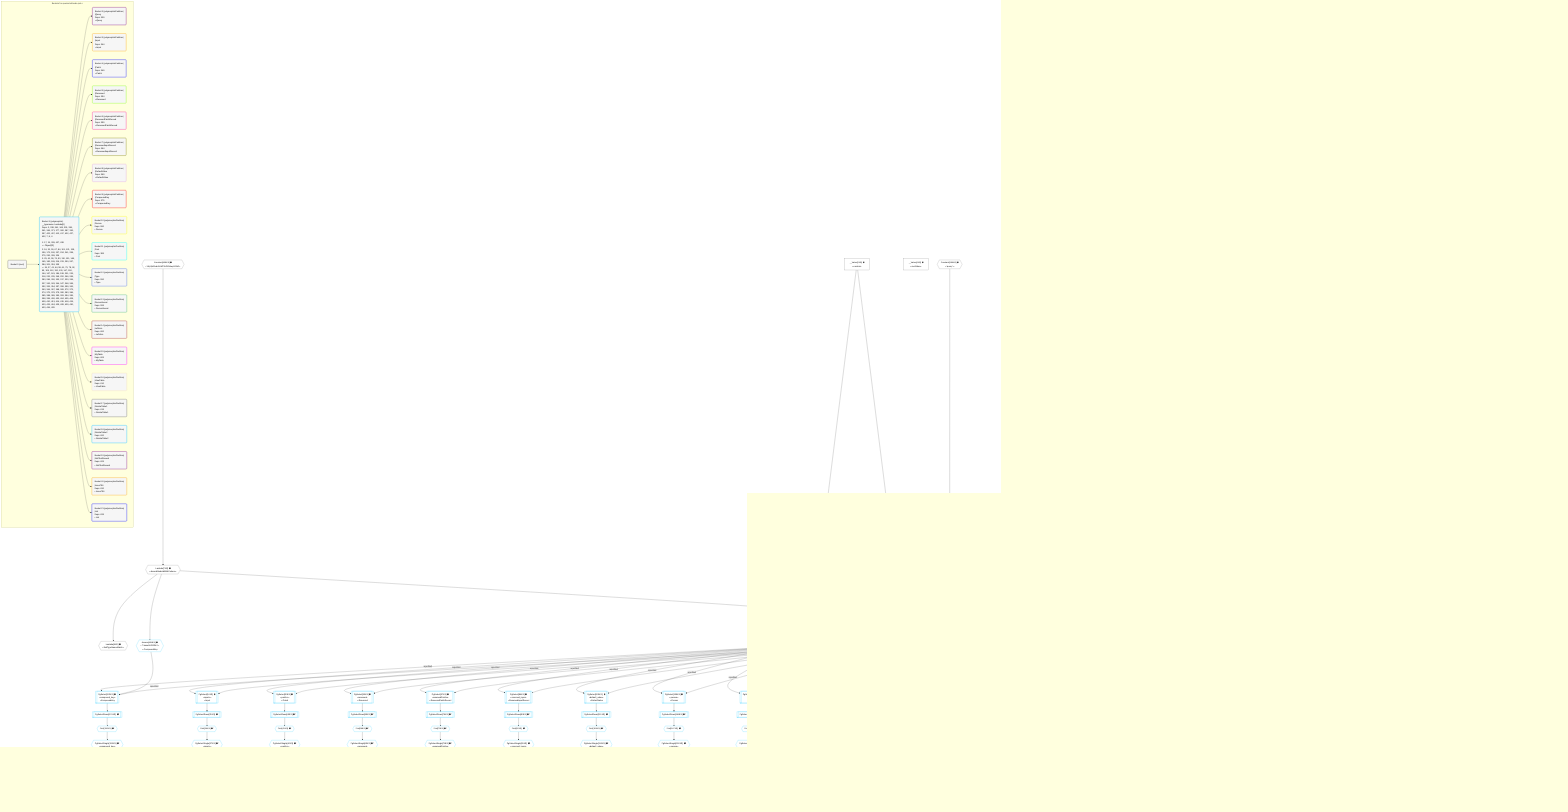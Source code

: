 %%{init: {'themeVariables': { 'fontSize': '12px'}}}%%
graph TD
    classDef path fill:#eee,stroke:#000,color:#000
    classDef plan fill:#fff,stroke-width:1px,color:#000
    classDef itemplan fill:#fff,stroke-width:2px,color:#000
    classDef unbatchedplan fill:#dff,stroke-width:1px,color:#000
    classDef sideeffectplan fill:#fcc,stroke-width:2px,color:#000
    classDef bucket fill:#f6f6f6,color:#000,stroke-width:2px,text-align:left

    subgraph "Buckets for queries/v4/node-just-c"
    Bucket0("Bucket 0 (root)"):::bucket
    Bucket1("Bucket 1 (polymorphic)<br />__typename: Lambda[8]<br />Deps: 2, 338, 341, 346, 351, 356, 361, 366, 371, 377, 382, 387, 392, 397, 402, 407, 412, 417, 422, 427, 432, 7, 8, 4<br /><br />1: 17, 19, 339, 437, 438<br />ᐳ: Object[21]<br />2: 16, 33, 50, 67, 84, 101, 121, 139, 156, 173, 190, 207, 224, 241, 258, 275, 292, 309, 326<br />3: 25, 42, 59, 76, 93, 110, 131, 148, 165, 182, 199, 216, 233, 250, 267, 284, 301, 318, 335<br />ᐳ: 24, 27, 41, 44, 58, 61, 75, 78, 92, 95, 109, 112, 130, 133, 147, 150, 164, 167, 181, 184, 198, 201, 215, 218, 232, 235, 249, 252, 266, 269, 283, 286, 300, 303, 317, 320, 334, 337, 342, 343, 344, 347, 348, 349, 352, 353, 354, 357, 358, 359, 362, 363, 364, 367, 368, 369, 372, 373, 374, 375, 378, 379, 380, 383, 384, 385, 388, 389, 390, 393, 394, 395, 398, 399, 400, 403, 404, 405, 408, 409, 410, 413, 414, 415, 418, 419, 420, 423, 424, 425, 428, 429, 430, 433, 434, 435"):::bucket
    Bucket2("Bucket 2 (polymorphicPartition)<br />|Query<br />Deps: 339<br />ᐳQuery"):::bucket
    Bucket3("Bucket 3 (polymorphicPartition)<br />|Input<br />Deps: 344<br />ᐳInput"):::bucket
    Bucket4("Bucket 4 (polymorphicPartition)<br />|Patch<br />Deps: 349<br />ᐳPatch"):::bucket
    Bucket5("Bucket 5 (polymorphicPartition)<br />|Reserved<br />Deps: 354<br />ᐳReserved"):::bucket
    Bucket6("Bucket 6 (polymorphicPartition)<br />|ReservedPatchRecord<br />Deps: 359<br />ᐳReservedPatchRecord"):::bucket
    Bucket7("Bucket 7 (polymorphicPartition)<br />|ReservedInputRecord<br />Deps: 364<br />ᐳReservedInputRecord"):::bucket
    Bucket8("Bucket 8 (polymorphicPartition)<br />|DefaultValue<br />Deps: 369<br />ᐳDefaultValue"):::bucket
    Bucket9("Bucket 9 (polymorphicPartition)<br />|CompoundKey<br />Deps: 375<br />ᐳCompoundKey"):::bucket
    Bucket10("Bucket 10 (polymorphicPartition)<br />|Person<br />Deps: 380<br />ᐳPerson"):::bucket
    Bucket11("Bucket 11 (polymorphicPartition)<br />|Post<br />Deps: 385<br />ᐳPost"):::bucket
    Bucket12("Bucket 12 (polymorphicPartition)<br />|Type<br />Deps: 390<br />ᐳType"):::bucket
    Bucket13("Bucket 13 (polymorphicPartition)<br />|PersonSecret<br />Deps: 395<br />ᐳPersonSecret"):::bucket
    Bucket14("Bucket 14 (polymorphicPartition)<br />|LeftArm<br />Deps: 400<br />ᐳLeftArm"):::bucket
    Bucket15("Bucket 15 (polymorphicPartition)<br />|MyTable<br />Deps: 405<br />ᐳMyTable"):::bucket
    Bucket16("Bucket 16 (polymorphicPartition)<br />|ViewTable<br />Deps: 410<br />ᐳViewTable"):::bucket
    Bucket17("Bucket 17 (polymorphicPartition)<br />|SimilarTable1<br />Deps: 415<br />ᐳSimilarTable1"):::bucket
    Bucket18("Bucket 18 (polymorphicPartition)<br />|SimilarTable2<br />Deps: 420<br />ᐳSimilarTable2"):::bucket
    Bucket19("Bucket 19 (polymorphicPartition)<br />|NullTestRecord<br />Deps: 425<br />ᐳNullTestRecord"):::bucket
    Bucket20("Bucket 20 (polymorphicPartition)<br />|Issue756<br />Deps: 430<br />ᐳIssue756"):::bucket
    Bucket21("Bucket 21 (polymorphicPartition)<br />|List<br />Deps: 435<br />ᐳList"):::bucket
    end
    Bucket0 --> Bucket1
    Bucket1 --> Bucket2 & Bucket3 & Bucket4 & Bucket5 & Bucket6 & Bucket7 & Bucket8 & Bucket9 & Bucket10 & Bucket11 & Bucket12 & Bucket13 & Bucket14 & Bucket15 & Bucket16 & Bucket17 & Bucket18 & Bucket19 & Bucket20 & Bucket21

    %% plan dependencies
    Lambda7{{"Lambda[7∈0] ➊<br />ᐸdecodeNodeIdWithCodecsᐳ"}}:::plan
    Constant439{{"Constant[439∈0] ➊<br />ᐸ'WyJjb21wb3VuZF9rZXlzIiwyLDNd'ᐳ"}}:::plan
    Constant439 --> Lambda7
    Lambda8{{"Lambda[8∈0] ➊<br />ᐸfindTypeNameMatchᐳ"}}:::plan
    Lambda7 --> Lambda8
    __Value2["__Value[2∈0] ➊<br />ᐸcontextᐳ"]:::plan
    __Value4["__Value[4∈0] ➊<br />ᐸrootValueᐳ"]:::plan
    Constant338{{"Constant[338∈0] ➊<br />ᐸ'query'ᐳ"}}:::plan
    Constant341{{"Constant[341∈0] ➊<br />ᐸ'inputs'ᐳ"}}:::plan
    Constant346{{"Constant[346∈0] ➊<br />ᐸ'patchs'ᐳ"}}:::plan
    Constant351{{"Constant[351∈0] ➊<br />ᐸ'reserveds'ᐳ"}}:::plan
    Constant356{{"Constant[356∈0] ➊<br />ᐸ'reservedPatchs'ᐳ"}}:::plan
    Constant361{{"Constant[361∈0] ➊<br />ᐸ'reserved_inputs'ᐳ"}}:::plan
    Constant366{{"Constant[366∈0] ➊<br />ᐸ'default_values'ᐳ"}}:::plan
    Constant371{{"Constant[371∈0] ➊<br />ᐸ'compound_keys'ᐳ"}}:::plan
    Constant377{{"Constant[377∈0] ➊<br />ᐸ'people'ᐳ"}}:::plan
    Constant382{{"Constant[382∈0] ➊<br />ᐸ'posts'ᐳ"}}:::plan
    Constant387{{"Constant[387∈0] ➊<br />ᐸ'types'ᐳ"}}:::plan
    Constant392{{"Constant[392∈0] ➊<br />ᐸ'person_secrets'ᐳ"}}:::plan
    Constant397{{"Constant[397∈0] ➊<br />ᐸ'left_arms'ᐳ"}}:::plan
    Constant402{{"Constant[402∈0] ➊<br />ᐸ'my_tables'ᐳ"}}:::plan
    Constant407{{"Constant[407∈0] ➊<br />ᐸ'view_tables'ᐳ"}}:::plan
    Constant412{{"Constant[412∈0] ➊<br />ᐸ'similar_table_1S'ᐳ"}}:::plan
    Constant417{{"Constant[417∈0] ➊<br />ᐸ'similar_table_2S'ᐳ"}}:::plan
    Constant422{{"Constant[422∈0] ➊<br />ᐸ'null_test_records'ᐳ"}}:::plan
    Constant427{{"Constant[427∈0] ➊<br />ᐸ'issue756S'ᐳ"}}:::plan
    Constant432{{"Constant[432∈0] ➊<br />ᐸ'lists'ᐳ"}}:::plan
    PgSelect121[["PgSelect[121∈1] ➊<br />ᐸcompound_keyᐳ<br />ᐳCompoundKey"]]:::plan
    Object21{{"Object[21∈1] ➊^<br />ᐸ{pgSettings,withPgClient}ᐳ"}}:::plan
    Access437{{"Access[437∈1] ➊<br />ᐸ7.base64JSON.1ᐳ<br />ᐳInput<br />ᐳPatch<br />ᐳReserved<br />ᐳReservedPatchRecord<br />ᐳReservedInputRecord<br />ᐳDefaultValue<br />ᐳCompoundKey<br />ᐳPerson<br />ᐳPost<br />ᐳType<br />ᐳPersonSecret<br />ᐳLeftArm<br />ᐳMyTable<br />ᐳViewTable<br />ᐳSimilarTable1<br />ᐳSimilarTable2<br />ᐳNullTestRecord<br />ᐳIssue756<br />ᐳList"}}:::plan
    Access438{{"Access[438∈1] ➊<br />ᐸ7.base64JSON.2ᐳ<br />ᐳCompoundKey"}}:::plan
    Access437 -->|rejectNull| PgSelect121
    Access438 -->|rejectNull| PgSelect121
    Object21 --> PgSelect121
    List374{{"List[374∈1] ➊^<br />ᐸ371,372,373ᐳ"}}:::plan
    PgClassExpression372{{"PgClassExpression[372∈1] ➊^<br />ᐸ__compound...rson_id_1”ᐳ"}}:::plan
    PgClassExpression373{{"PgClassExpression[373∈1] ➊^<br />ᐸ__compound...rson_id_2”ᐳ"}}:::plan
    Constant371 & PgClassExpression372 & PgClassExpression373 --> List374
    PgSelect16[["PgSelect[16∈1] ➊<br />ᐸinputsᐳ<br />ᐳInput"]]:::plan
    Access437 -->|rejectNull| PgSelect16
    Object21 --> PgSelect16
    Access17{{"Access[17∈1] ➊<br />ᐸ2.pgSettingsᐳ<br />ᐳInput<br />ᐳPatch<br />ᐳReserved<br />ᐳReservedPatchRecord<br />ᐳReservedInputRecord<br />ᐳDefaultValue<br />ᐳCompoundKey<br />ᐳPerson<br />ᐳPost<br />ᐳType<br />ᐳPersonSecret<br />ᐳLeftArm<br />ᐳMyTable<br />ᐳViewTable<br />ᐳSimilarTable1<br />ᐳSimilarTable2<br />ᐳNullTestRecord<br />ᐳIssue756<br />ᐳList"}}:::plan
    Access19{{"Access[19∈1] ➊<br />ᐸ2.withPgClientᐳ<br />ᐳInput<br />ᐳPatch<br />ᐳReserved<br />ᐳReservedPatchRecord<br />ᐳReservedInputRecord<br />ᐳDefaultValue<br />ᐳCompoundKey<br />ᐳPerson<br />ᐳPost<br />ᐳType<br />ᐳPersonSecret<br />ᐳLeftArm<br />ᐳMyTable<br />ᐳViewTable<br />ᐳSimilarTable1<br />ᐳSimilarTable2<br />ᐳNullTestRecord<br />ᐳIssue756<br />ᐳList"}}:::plan
    Access17 & Access19 --> Object21
    PgSelect33[["PgSelect[33∈1] ➊<br />ᐸpatchsᐳ<br />ᐳPatch"]]:::plan
    Access437 -->|rejectNull| PgSelect33
    Object21 --> PgSelect33
    PgSelect50[["PgSelect[50∈1] ➊<br />ᐸreservedᐳ<br />ᐳReserved"]]:::plan
    Access437 -->|rejectNull| PgSelect50
    Object21 --> PgSelect50
    PgSelect67[["PgSelect[67∈1] ➊<br />ᐸreservedPatchsᐳ<br />ᐳReservedPatchRecord"]]:::plan
    Access437 -->|rejectNull| PgSelect67
    Object21 --> PgSelect67
    PgSelect84[["PgSelect[84∈1] ➊<br />ᐸreserved_inputᐳ<br />ᐳReservedInputRecord"]]:::plan
    Access437 -->|rejectNull| PgSelect84
    Object21 --> PgSelect84
    PgSelect101[["PgSelect[101∈1] ➊<br />ᐸdefault_valueᐳ<br />ᐳDefaultValue"]]:::plan
    Access437 -->|rejectNull| PgSelect101
    Object21 --> PgSelect101
    PgSelect139[["PgSelect[139∈1] ➊<br />ᐸpersonᐳ<br />ᐳPerson"]]:::plan
    Access437 -->|rejectNull| PgSelect139
    Object21 --> PgSelect139
    PgSelect156[["PgSelect[156∈1] ➊<br />ᐸpostᐳ<br />ᐳPost"]]:::plan
    Access437 -->|rejectNull| PgSelect156
    Object21 --> PgSelect156
    PgSelect173[["PgSelect[173∈1] ➊<br />ᐸtypesᐳ<br />ᐳType"]]:::plan
    Access437 -->|rejectNull| PgSelect173
    Object21 --> PgSelect173
    PgSelect190[["PgSelect[190∈1] ➊<br />ᐸperson_secretᐳ<br />ᐳPersonSecret"]]:::plan
    Access437 -->|rejectNull| PgSelect190
    Object21 --> PgSelect190
    PgSelect207[["PgSelect[207∈1] ➊<br />ᐸleft_armᐳ<br />ᐳLeftArm"]]:::plan
    Access437 -->|rejectNull| PgSelect207
    Object21 --> PgSelect207
    PgSelect224[["PgSelect[224∈1] ➊<br />ᐸmy_tableᐳ<br />ᐳMyTable"]]:::plan
    Access437 -->|rejectNull| PgSelect224
    Object21 --> PgSelect224
    PgSelect241[["PgSelect[241∈1] ➊<br />ᐸview_tableᐳ<br />ᐳViewTable"]]:::plan
    Access437 -->|rejectNull| PgSelect241
    Object21 --> PgSelect241
    PgSelect258[["PgSelect[258∈1] ➊<br />ᐸsimilar_table_1ᐳ<br />ᐳSimilarTable1"]]:::plan
    Access437 -->|rejectNull| PgSelect258
    Object21 --> PgSelect258
    PgSelect275[["PgSelect[275∈1] ➊<br />ᐸsimilar_table_2ᐳ<br />ᐳSimilarTable2"]]:::plan
    Access437 -->|rejectNull| PgSelect275
    Object21 --> PgSelect275
    PgSelect292[["PgSelect[292∈1] ➊<br />ᐸnull_test_recordᐳ<br />ᐳNullTestRecord"]]:::plan
    Access437 -->|rejectNull| PgSelect292
    Object21 --> PgSelect292
    PgSelect309[["PgSelect[309∈1] ➊<br />ᐸissue756ᐳ<br />ᐳIssue756"]]:::plan
    Access437 -->|rejectNull| PgSelect309
    Object21 --> PgSelect309
    PgSelect326[["PgSelect[326∈1] ➊<br />ᐸlistsᐳ<br />ᐳList"]]:::plan
    Access437 -->|rejectNull| PgSelect326
    Object21 --> PgSelect326
    List343{{"List[343∈1] ➊^<br />ᐸ341,342ᐳ"}}:::plan
    PgClassExpression342{{"PgClassExpression[342∈1] ➊^<br />ᐸ__inputs__.”id”ᐳ"}}:::plan
    Constant341 & PgClassExpression342 --> List343
    List348{{"List[348∈1] ➊^<br />ᐸ346,347ᐳ"}}:::plan
    PgClassExpression347{{"PgClassExpression[347∈1] ➊^<br />ᐸ__patchs__.”id”ᐳ"}}:::plan
    Constant346 & PgClassExpression347 --> List348
    List353{{"List[353∈1] ➊^<br />ᐸ351,352ᐳ"}}:::plan
    PgClassExpression352{{"PgClassExpression[352∈1] ➊^<br />ᐸ__reserved__.”id”ᐳ"}}:::plan
    Constant351 & PgClassExpression352 --> List353
    List358{{"List[358∈1] ➊^<br />ᐸ356,357ᐳ"}}:::plan
    PgClassExpression357{{"PgClassExpression[357∈1] ➊^<br />ᐸ__reserved...chs__.”id”ᐳ"}}:::plan
    Constant356 & PgClassExpression357 --> List358
    List363{{"List[363∈1] ➊^<br />ᐸ361,362ᐳ"}}:::plan
    PgClassExpression362{{"PgClassExpression[362∈1] ➊^<br />ᐸ__reserved_input__.”id”ᐳ"}}:::plan
    Constant361 & PgClassExpression362 --> List363
    List368{{"List[368∈1] ➊^<br />ᐸ366,367ᐳ"}}:::plan
    PgClassExpression367{{"PgClassExpression[367∈1] ➊^<br />ᐸ__default_value__.”id”ᐳ"}}:::plan
    Constant366 & PgClassExpression367 --> List368
    List379{{"List[379∈1] ➊^<br />ᐸ377,378ᐳ"}}:::plan
    PgClassExpression378{{"PgClassExpression[378∈1] ➊^<br />ᐸ__person__.”id”ᐳ"}}:::plan
    Constant377 & PgClassExpression378 --> List379
    List384{{"List[384∈1] ➊^<br />ᐸ382,383ᐳ"}}:::plan
    PgClassExpression383{{"PgClassExpression[383∈1] ➊^<br />ᐸ__post__.”id”ᐳ"}}:::plan
    Constant382 & PgClassExpression383 --> List384
    List389{{"List[389∈1] ➊^<br />ᐸ387,388ᐳ"}}:::plan
    PgClassExpression388{{"PgClassExpression[388∈1] ➊^<br />ᐸ__types__.”id”ᐳ"}}:::plan
    Constant387 & PgClassExpression388 --> List389
    List394{{"List[394∈1] ➊^<br />ᐸ392,393ᐳ"}}:::plan
    PgClassExpression393{{"PgClassExpression[393∈1] ➊^<br />ᐸ__person_s...person_id”ᐳ"}}:::plan
    Constant392 & PgClassExpression393 --> List394
    List399{{"List[399∈1] ➊^<br />ᐸ397,398ᐳ"}}:::plan
    PgClassExpression398{{"PgClassExpression[398∈1] ➊^<br />ᐸ__left_arm__.”id”ᐳ"}}:::plan
    Constant397 & PgClassExpression398 --> List399
    List404{{"List[404∈1] ➊^<br />ᐸ402,403ᐳ"}}:::plan
    PgClassExpression403{{"PgClassExpression[403∈1] ➊^<br />ᐸ__my_table__.”id”ᐳ"}}:::plan
    Constant402 & PgClassExpression403 --> List404
    List409{{"List[409∈1] ➊^<br />ᐸ407,408ᐳ"}}:::plan
    PgClassExpression408{{"PgClassExpression[408∈1] ➊^<br />ᐸ__view_table__.”id”ᐳ"}}:::plan
    Constant407 & PgClassExpression408 --> List409
    List414{{"List[414∈1] ➊^<br />ᐸ412,413ᐳ"}}:::plan
    PgClassExpression413{{"PgClassExpression[413∈1] ➊^<br />ᐸ__similar_...e_1__.”id”ᐳ"}}:::plan
    Constant412 & PgClassExpression413 --> List414
    List419{{"List[419∈1] ➊^<br />ᐸ417,418ᐳ"}}:::plan
    PgClassExpression418{{"PgClassExpression[418∈1] ➊^<br />ᐸ__similar_...e_2__.”id”ᐳ"}}:::plan
    Constant417 & PgClassExpression418 --> List419
    List424{{"List[424∈1] ➊^<br />ᐸ422,423ᐳ"}}:::plan
    PgClassExpression423{{"PgClassExpression[423∈1] ➊^<br />ᐸ__null_tes...ord__.”id”ᐳ"}}:::plan
    Constant422 & PgClassExpression423 --> List424
    List429{{"List[429∈1] ➊^<br />ᐸ427,428ᐳ"}}:::plan
    PgClassExpression428{{"PgClassExpression[428∈1] ➊^<br />ᐸ__issue756__.”id”ᐳ"}}:::plan
    Constant427 & PgClassExpression428 --> List429
    List434{{"List[434∈1] ➊^<br />ᐸ432,433ᐳ"}}:::plan
    PgClassExpression433{{"PgClassExpression[433∈1] ➊^<br />ᐸ__lists__.”id”ᐳ"}}:::plan
    Constant432 & PgClassExpression433 --> List434
    __Value2 --> Access17
    __Value2 --> Access19
    First24{{"First[24∈1] ➊^"}}:::plan
    PgSelectRows25[["PgSelectRows[25∈1] ➊^"]]:::plan
    PgSelectRows25 --> First24
    PgSelect16 --> PgSelectRows25
    PgSelectSingle27{{"PgSelectSingle[27∈1] ➊^<br />ᐸinputsᐳ"}}:::plan
    First24 --> PgSelectSingle27
    First41{{"First[41∈1] ➊^"}}:::plan
    PgSelectRows42[["PgSelectRows[42∈1] ➊^"]]:::plan
    PgSelectRows42 --> First41
    PgSelect33 --> PgSelectRows42
    PgSelectSingle44{{"PgSelectSingle[44∈1] ➊^<br />ᐸpatchsᐳ"}}:::plan
    First41 --> PgSelectSingle44
    First58{{"First[58∈1] ➊^"}}:::plan
    PgSelectRows59[["PgSelectRows[59∈1] ➊^"]]:::plan
    PgSelectRows59 --> First58
    PgSelect50 --> PgSelectRows59
    PgSelectSingle61{{"PgSelectSingle[61∈1] ➊^<br />ᐸreservedᐳ"}}:::plan
    First58 --> PgSelectSingle61
    First75{{"First[75∈1] ➊^"}}:::plan
    PgSelectRows76[["PgSelectRows[76∈1] ➊^"]]:::plan
    PgSelectRows76 --> First75
    PgSelect67 --> PgSelectRows76
    PgSelectSingle78{{"PgSelectSingle[78∈1] ➊^<br />ᐸreservedPatchsᐳ"}}:::plan
    First75 --> PgSelectSingle78
    First92{{"First[92∈1] ➊^"}}:::plan
    PgSelectRows93[["PgSelectRows[93∈1] ➊^"]]:::plan
    PgSelectRows93 --> First92
    PgSelect84 --> PgSelectRows93
    PgSelectSingle95{{"PgSelectSingle[95∈1] ➊^<br />ᐸreserved_inputᐳ"}}:::plan
    First92 --> PgSelectSingle95
    First109{{"First[109∈1] ➊^"}}:::plan
    PgSelectRows110[["PgSelectRows[110∈1] ➊^"]]:::plan
    PgSelectRows110 --> First109
    PgSelect101 --> PgSelectRows110
    PgSelectSingle112{{"PgSelectSingle[112∈1] ➊^<br />ᐸdefault_valueᐳ"}}:::plan
    First109 --> PgSelectSingle112
    First130{{"First[130∈1] ➊^"}}:::plan
    PgSelectRows131[["PgSelectRows[131∈1] ➊^"]]:::plan
    PgSelectRows131 --> First130
    PgSelect121 --> PgSelectRows131
    PgSelectSingle133{{"PgSelectSingle[133∈1] ➊^<br />ᐸcompound_keyᐳ"}}:::plan
    First130 --> PgSelectSingle133
    First147{{"First[147∈1] ➊^"}}:::plan
    PgSelectRows148[["PgSelectRows[148∈1] ➊^"]]:::plan
    PgSelectRows148 --> First147
    PgSelect139 --> PgSelectRows148
    PgSelectSingle150{{"PgSelectSingle[150∈1] ➊^<br />ᐸpersonᐳ"}}:::plan
    First147 --> PgSelectSingle150
    First164{{"First[164∈1] ➊^"}}:::plan
    PgSelectRows165[["PgSelectRows[165∈1] ➊^"]]:::plan
    PgSelectRows165 --> First164
    PgSelect156 --> PgSelectRows165
    PgSelectSingle167{{"PgSelectSingle[167∈1] ➊^<br />ᐸpostᐳ"}}:::plan
    First164 --> PgSelectSingle167
    First181{{"First[181∈1] ➊^"}}:::plan
    PgSelectRows182[["PgSelectRows[182∈1] ➊^"]]:::plan
    PgSelectRows182 --> First181
    PgSelect173 --> PgSelectRows182
    PgSelectSingle184{{"PgSelectSingle[184∈1] ➊^<br />ᐸtypesᐳ"}}:::plan
    First181 --> PgSelectSingle184
    First198{{"First[198∈1] ➊^"}}:::plan
    PgSelectRows199[["PgSelectRows[199∈1] ➊^"]]:::plan
    PgSelectRows199 --> First198
    PgSelect190 --> PgSelectRows199
    PgSelectSingle201{{"PgSelectSingle[201∈1] ➊^<br />ᐸperson_secretᐳ"}}:::plan
    First198 --> PgSelectSingle201
    First215{{"First[215∈1] ➊^"}}:::plan
    PgSelectRows216[["PgSelectRows[216∈1] ➊^"]]:::plan
    PgSelectRows216 --> First215
    PgSelect207 --> PgSelectRows216
    PgSelectSingle218{{"PgSelectSingle[218∈1] ➊^<br />ᐸleft_armᐳ"}}:::plan
    First215 --> PgSelectSingle218
    First232{{"First[232∈1] ➊^"}}:::plan
    PgSelectRows233[["PgSelectRows[233∈1] ➊^"]]:::plan
    PgSelectRows233 --> First232
    PgSelect224 --> PgSelectRows233
    PgSelectSingle235{{"PgSelectSingle[235∈1] ➊^<br />ᐸmy_tableᐳ"}}:::plan
    First232 --> PgSelectSingle235
    First249{{"First[249∈1] ➊^"}}:::plan
    PgSelectRows250[["PgSelectRows[250∈1] ➊^"]]:::plan
    PgSelectRows250 --> First249
    PgSelect241 --> PgSelectRows250
    PgSelectSingle252{{"PgSelectSingle[252∈1] ➊^<br />ᐸview_tableᐳ"}}:::plan
    First249 --> PgSelectSingle252
    First266{{"First[266∈1] ➊^"}}:::plan
    PgSelectRows267[["PgSelectRows[267∈1] ➊^"]]:::plan
    PgSelectRows267 --> First266
    PgSelect258 --> PgSelectRows267
    PgSelectSingle269{{"PgSelectSingle[269∈1] ➊^<br />ᐸsimilar_table_1ᐳ"}}:::plan
    First266 --> PgSelectSingle269
    First283{{"First[283∈1] ➊^"}}:::plan
    PgSelectRows284[["PgSelectRows[284∈1] ➊^"]]:::plan
    PgSelectRows284 --> First283
    PgSelect275 --> PgSelectRows284
    PgSelectSingle286{{"PgSelectSingle[286∈1] ➊^<br />ᐸsimilar_table_2ᐳ"}}:::plan
    First283 --> PgSelectSingle286
    First300{{"First[300∈1] ➊^"}}:::plan
    PgSelectRows301[["PgSelectRows[301∈1] ➊^"]]:::plan
    PgSelectRows301 --> First300
    PgSelect292 --> PgSelectRows301
    PgSelectSingle303{{"PgSelectSingle[303∈1] ➊^<br />ᐸnull_test_recordᐳ"}}:::plan
    First300 --> PgSelectSingle303
    First317{{"First[317∈1] ➊^"}}:::plan
    PgSelectRows318[["PgSelectRows[318∈1] ➊^"]]:::plan
    PgSelectRows318 --> First317
    PgSelect309 --> PgSelectRows318
    PgSelectSingle320{{"PgSelectSingle[320∈1] ➊^<br />ᐸissue756ᐳ"}}:::plan
    First317 --> PgSelectSingle320
    First334{{"First[334∈1] ➊^"}}:::plan
    PgSelectRows335[["PgSelectRows[335∈1] ➊^"]]:::plan
    PgSelectRows335 --> First334
    PgSelect326 --> PgSelectRows335
    PgSelectSingle337{{"PgSelectSingle[337∈1] ➊^<br />ᐸlistsᐳ"}}:::plan
    First334 --> PgSelectSingle337
    Lambda339{{"Lambda[339∈1] ➊<br />ᐸrawEncodeᐳ<br />ᐳQuery"}}:::plan
    Constant338 --> Lambda339
    PgSelectSingle27 --> PgClassExpression342
    Lambda344{{"Lambda[344∈1] ➊^<br />ᐸbase64JSONEncodeᐳ"}}:::plan
    List343 --> Lambda344
    PgSelectSingle44 --> PgClassExpression347
    Lambda349{{"Lambda[349∈1] ➊^<br />ᐸbase64JSONEncodeᐳ"}}:::plan
    List348 --> Lambda349
    PgSelectSingle61 --> PgClassExpression352
    Lambda354{{"Lambda[354∈1] ➊^<br />ᐸbase64JSONEncodeᐳ"}}:::plan
    List353 --> Lambda354
    PgSelectSingle78 --> PgClassExpression357
    Lambda359{{"Lambda[359∈1] ➊^<br />ᐸbase64JSONEncodeᐳ"}}:::plan
    List358 --> Lambda359
    PgSelectSingle95 --> PgClassExpression362
    Lambda364{{"Lambda[364∈1] ➊^<br />ᐸbase64JSONEncodeᐳ"}}:::plan
    List363 --> Lambda364
    PgSelectSingle112 --> PgClassExpression367
    Lambda369{{"Lambda[369∈1] ➊^<br />ᐸbase64JSONEncodeᐳ"}}:::plan
    List368 --> Lambda369
    PgSelectSingle133 --> PgClassExpression372
    PgSelectSingle133 --> PgClassExpression373
    Lambda375{{"Lambda[375∈1] ➊^<br />ᐸbase64JSONEncodeᐳ"}}:::plan
    List374 --> Lambda375
    PgSelectSingle150 --> PgClassExpression378
    Lambda380{{"Lambda[380∈1] ➊^<br />ᐸbase64JSONEncodeᐳ"}}:::plan
    List379 --> Lambda380
    PgSelectSingle167 --> PgClassExpression383
    Lambda385{{"Lambda[385∈1] ➊^<br />ᐸbase64JSONEncodeᐳ"}}:::plan
    List384 --> Lambda385
    PgSelectSingle184 --> PgClassExpression388
    Lambda390{{"Lambda[390∈1] ➊^<br />ᐸbase64JSONEncodeᐳ"}}:::plan
    List389 --> Lambda390
    PgSelectSingle201 --> PgClassExpression393
    Lambda395{{"Lambda[395∈1] ➊^<br />ᐸbase64JSONEncodeᐳ"}}:::plan
    List394 --> Lambda395
    PgSelectSingle218 --> PgClassExpression398
    Lambda400{{"Lambda[400∈1] ➊^<br />ᐸbase64JSONEncodeᐳ"}}:::plan
    List399 --> Lambda400
    PgSelectSingle235 --> PgClassExpression403
    Lambda405{{"Lambda[405∈1] ➊^<br />ᐸbase64JSONEncodeᐳ"}}:::plan
    List404 --> Lambda405
    PgSelectSingle252 --> PgClassExpression408
    Lambda410{{"Lambda[410∈1] ➊^<br />ᐸbase64JSONEncodeᐳ"}}:::plan
    List409 --> Lambda410
    PgSelectSingle269 --> PgClassExpression413
    Lambda415{{"Lambda[415∈1] ➊^<br />ᐸbase64JSONEncodeᐳ"}}:::plan
    List414 --> Lambda415
    PgSelectSingle286 --> PgClassExpression418
    Lambda420{{"Lambda[420∈1] ➊^<br />ᐸbase64JSONEncodeᐳ"}}:::plan
    List419 --> Lambda420
    PgSelectSingle303 --> PgClassExpression423
    Lambda425{{"Lambda[425∈1] ➊^<br />ᐸbase64JSONEncodeᐳ"}}:::plan
    List424 --> Lambda425
    PgSelectSingle320 --> PgClassExpression428
    Lambda430{{"Lambda[430∈1] ➊^<br />ᐸbase64JSONEncodeᐳ"}}:::plan
    List429 --> Lambda430
    PgSelectSingle337 --> PgClassExpression433
    Lambda435{{"Lambda[435∈1] ➊^<br />ᐸbase64JSONEncodeᐳ"}}:::plan
    List434 --> Lambda435
    Lambda7 --> Access437
    Lambda7 --> Access438

    %% define steps
    classDef bucket0 stroke:#696969
    class Bucket0,__Value2,__Value4,Lambda7,Lambda8,Constant338,Constant341,Constant346,Constant351,Constant356,Constant361,Constant366,Constant371,Constant377,Constant382,Constant387,Constant392,Constant397,Constant402,Constant407,Constant412,Constant417,Constant422,Constant427,Constant432,Constant439 bucket0
    classDef bucket1 stroke:#00bfff
    class Bucket1,PgSelect16,Access17,Access19,Object21,First24,PgSelectRows25,PgSelectSingle27,PgSelect33,First41,PgSelectRows42,PgSelectSingle44,PgSelect50,First58,PgSelectRows59,PgSelectSingle61,PgSelect67,First75,PgSelectRows76,PgSelectSingle78,PgSelect84,First92,PgSelectRows93,PgSelectSingle95,PgSelect101,First109,PgSelectRows110,PgSelectSingle112,PgSelect121,First130,PgSelectRows131,PgSelectSingle133,PgSelect139,First147,PgSelectRows148,PgSelectSingle150,PgSelect156,First164,PgSelectRows165,PgSelectSingle167,PgSelect173,First181,PgSelectRows182,PgSelectSingle184,PgSelect190,First198,PgSelectRows199,PgSelectSingle201,PgSelect207,First215,PgSelectRows216,PgSelectSingle218,PgSelect224,First232,PgSelectRows233,PgSelectSingle235,PgSelect241,First249,PgSelectRows250,PgSelectSingle252,PgSelect258,First266,PgSelectRows267,PgSelectSingle269,PgSelect275,First283,PgSelectRows284,PgSelectSingle286,PgSelect292,First300,PgSelectRows301,PgSelectSingle303,PgSelect309,First317,PgSelectRows318,PgSelectSingle320,PgSelect326,First334,PgSelectRows335,PgSelectSingle337,Lambda339,PgClassExpression342,List343,Lambda344,PgClassExpression347,List348,Lambda349,PgClassExpression352,List353,Lambda354,PgClassExpression357,List358,Lambda359,PgClassExpression362,List363,Lambda364,PgClassExpression367,List368,Lambda369,PgClassExpression372,PgClassExpression373,List374,Lambda375,PgClassExpression378,List379,Lambda380,PgClassExpression383,List384,Lambda385,PgClassExpression388,List389,Lambda390,PgClassExpression393,List394,Lambda395,PgClassExpression398,List399,Lambda400,PgClassExpression403,List404,Lambda405,PgClassExpression408,List409,Lambda410,PgClassExpression413,List414,Lambda415,PgClassExpression418,List419,Lambda420,PgClassExpression423,List424,Lambda425,PgClassExpression428,List429,Lambda430,PgClassExpression433,List434,Lambda435,Access437,Access438 bucket1
    classDef bucket2 stroke:#7f007f
    class Bucket2 bucket2
    classDef bucket3 stroke:#ffa500
    class Bucket3 bucket3
    classDef bucket4 stroke:#0000ff
    class Bucket4 bucket4
    classDef bucket5 stroke:#7fff00
    class Bucket5 bucket5
    classDef bucket6 stroke:#ff1493
    class Bucket6 bucket6
    classDef bucket7 stroke:#808000
    class Bucket7 bucket7
    classDef bucket8 stroke:#dda0dd
    class Bucket8 bucket8
    classDef bucket9 stroke:#ff0000
    class Bucket9 bucket9
    classDef bucket10 stroke:#ffff00
    class Bucket10 bucket10
    classDef bucket11 stroke:#00ffff
    class Bucket11 bucket11
    classDef bucket12 stroke:#4169e1
    class Bucket12 bucket12
    classDef bucket13 stroke:#3cb371
    class Bucket13 bucket13
    classDef bucket14 stroke:#a52a2a
    class Bucket14 bucket14
    classDef bucket15 stroke:#ff00ff
    class Bucket15 bucket15
    classDef bucket16 stroke:#f5deb3
    class Bucket16 bucket16
    classDef bucket17 stroke:#696969
    class Bucket17 bucket17
    classDef bucket18 stroke:#00bfff
    class Bucket18 bucket18
    classDef bucket19 stroke:#7f007f
    class Bucket19 bucket19
    classDef bucket20 stroke:#ffa500
    class Bucket20 bucket20
    classDef bucket21 stroke:#0000ff
    class Bucket21 bucket21